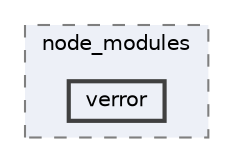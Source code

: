 digraph "C:/Users/arisc/OneDrive/Documents/GitHub/FINAL/EcoEats-Project/node_modules/verror"
{
 // LATEX_PDF_SIZE
  bgcolor="transparent";
  edge [fontname=Helvetica,fontsize=10,labelfontname=Helvetica,labelfontsize=10];
  node [fontname=Helvetica,fontsize=10,shape=box,height=0.2,width=0.4];
  compound=true
  subgraph clusterdir_5091f2b68170d33f954320199e2fed0a {
    graph [ bgcolor="#edf0f7", pencolor="grey50", label="node_modules", fontname=Helvetica,fontsize=10 style="filled,dashed", URL="dir_5091f2b68170d33f954320199e2fed0a.html",tooltip=""]
  dir_7eb10ca8c8a5857f9326250a5b4e5a57 [label="verror", fillcolor="#edf0f7", color="grey25", style="filled,bold", URL="dir_7eb10ca8c8a5857f9326250a5b4e5a57.html",tooltip=""];
  }
}
